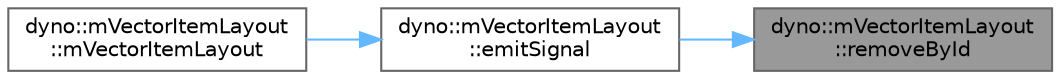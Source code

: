 digraph "dyno::mVectorItemLayout::removeById"
{
 // LATEX_PDF_SIZE
  bgcolor="transparent";
  edge [fontname=Helvetica,fontsize=10,labelfontname=Helvetica,labelfontsize=10];
  node [fontname=Helvetica,fontsize=10,shape=box,height=0.2,width=0.4];
  rankdir="RL";
  Node1 [id="Node000001",label="dyno::mVectorItemLayout\l::removeById",height=0.2,width=0.4,color="gray40", fillcolor="grey60", style="filled", fontcolor="black",tooltip=" "];
  Node1 -> Node2 [id="edge1_Node000001_Node000002",dir="back",color="steelblue1",style="solid",tooltip=" "];
  Node2 [id="Node000002",label="dyno::mVectorItemLayout\l::emitSignal",height=0.2,width=0.4,color="grey40", fillcolor="white", style="filled",URL="$classdyno_1_1m_vector_item_layout.html#a4c1e29b9acdb28996ff8b3ebc4ef5290",tooltip=" "];
  Node2 -> Node3 [id="edge2_Node000002_Node000003",dir="back",color="steelblue1",style="solid",tooltip=" "];
  Node3 [id="Node000003",label="dyno::mVectorItemLayout\l::mVectorItemLayout",height=0.2,width=0.4,color="grey40", fillcolor="white", style="filled",URL="$classdyno_1_1m_vector_item_layout.html#a94819761abd627a079aab4faa7a69f8e",tooltip=" "];
}
